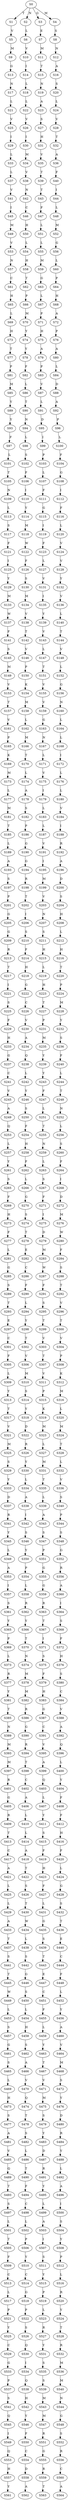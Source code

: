 strict digraph  {
	S0 -> S1 [ label = T ];
	S0 -> S2 [ label = N ];
	S0 -> S3 [ label = G ];
	S0 -> S4 [ label = M ];
	S1 -> S5 [ label = V ];
	S2 -> S6 [ label = L ];
	S3 -> S7 [ label = E ];
	S4 -> S8 [ label = S ];
	S5 -> S9 [ label = M ];
	S6 -> S10 [ label = V ];
	S7 -> S11 [ label = M ];
	S8 -> S12 [ label = N ];
	S9 -> S13 [ label = G ];
	S10 -> S14 [ label = I ];
	S11 -> S15 [ label = T ];
	S12 -> S16 [ label = A ];
	S13 -> S17 [ label = N ];
	S14 -> S18 [ label = L ];
	S15 -> S19 [ label = N ];
	S16 -> S20 [ label = S ];
	S17 -> S21 [ label = L ];
	S18 -> S22 [ label = L ];
	S19 -> S23 [ label = A ];
	S20 -> S24 [ label = L ];
	S21 -> S25 [ label = V ];
	S22 -> S26 [ label = V ];
	S23 -> S27 [ label = S ];
	S24 -> S28 [ label = V ];
	S25 -> S29 [ label = I ];
	S26 -> S30 [ label = I ];
	S27 -> S31 [ label = H ];
	S28 -> S32 [ label = T ];
	S29 -> S33 [ label = L ];
	S30 -> S34 [ label = M ];
	S31 -> S35 [ label = V ];
	S32 -> S36 [ label = A ];
	S33 -> S37 [ label = L ];
	S34 -> S38 [ label = V ];
	S35 -> S39 [ label = T ];
	S36 -> S40 [ label = F ];
	S37 -> S41 [ label = V ];
	S38 -> S42 [ label = N ];
	S39 -> S43 [ label = T ];
	S40 -> S44 [ label = I ];
	S41 -> S45 [ label = I ];
	S42 -> S46 [ label = C ];
	S43 -> S47 [ label = F ];
	S44 -> S48 [ label = L ];
	S45 -> S49 [ label = M ];
	S46 -> S50 [ label = H ];
	S47 -> S51 [ label = L ];
	S48 -> S52 [ label = M ];
	S49 -> S53 [ label = V ];
	S50 -> S54 [ label = L ];
	S51 -> S55 [ label = L ];
	S52 -> S56 [ label = G ];
	S53 -> S57 [ label = N ];
	S54 -> S58 [ label = H ];
	S55 -> S59 [ label = M ];
	S56 -> S60 [ label = L ];
	S57 -> S61 [ label = C ];
	S58 -> S62 [ label = T ];
	S59 -> S63 [ label = G ];
	S60 -> S64 [ label = P ];
	S61 -> S65 [ label = H ];
	S62 -> S66 [ label = P ];
	S63 -> S67 [ label = L ];
	S64 -> S68 [ label = H ];
	S65 -> S69 [ label = L ];
	S66 -> S70 [ label = M ];
	S67 -> S71 [ label = P ];
	S68 -> S72 [ label = A ];
	S69 -> S73 [ label = H ];
	S70 -> S74 [ label = Y ];
	S71 -> S75 [ label = H ];
	S72 -> S76 [ label = P ];
	S73 -> S77 [ label = T ];
	S74 -> S78 [ label = Y ];
	S75 -> S79 [ label = A ];
	S76 -> S80 [ label = A ];
	S77 -> S81 [ label = P ];
	S78 -> S82 [ label = F ];
	S79 -> S83 [ label = P ];
	S80 -> S84 [ label = L ];
	S81 -> S85 [ label = M ];
	S82 -> S86 [ label = L ];
	S83 -> S87 [ label = V ];
	S84 -> S88 [ label = D ];
	S85 -> S89 [ label = Y ];
	S86 -> S90 [ label = T ];
	S87 -> S91 [ label = L ];
	S88 -> S92 [ label = A ];
	S89 -> S93 [ label = Y ];
	S90 -> S94 [ label = N ];
	S91 -> S95 [ label = D ];
	S92 -> S96 [ label = P ];
	S93 -> S97 [ label = F ];
	S94 -> S98 [ label = L ];
	S95 -> S99 [ label = I ];
	S96 -> S100 [ label = L ];
	S97 -> S101 [ label = L ];
	S98 -> S102 [ label = S ];
	S99 -> S103 [ label = P ];
	S100 -> S104 [ label = F ];
	S101 -> S105 [ label = T ];
	S102 -> S106 [ label = F ];
	S103 -> S107 [ label = L ];
	S104 -> S108 [ label = G ];
	S105 -> S109 [ label = N ];
	S106 -> S110 [ label = I ];
	S107 -> S111 [ label = F ];
	S108 -> S112 [ label = I ];
	S109 -> S113 [ label = L ];
	S110 -> S114 [ label = Y ];
	S111 -> S115 [ label = G ];
	S112 -> S116 [ label = F ];
	S113 -> S117 [ label = S ];
	S114 -> S118 [ label = M ];
	S115 -> S119 [ label = I ];
	S116 -> S120 [ label = L ];
	S117 -> S121 [ label = F ];
	S118 -> S122 [ label = W ];
	S119 -> S123 [ label = F ];
	S120 -> S124 [ label = V ];
	S121 -> S125 [ label = I ];
	S122 -> S126 [ label = F ];
	S123 -> S127 [ label = L ];
	S124 -> S128 [ label = V ];
	S125 -> S129 [ label = Y ];
	S126 -> S130 [ label = S ];
	S127 -> S131 [ label = V ];
	S128 -> S132 [ label = Y ];
	S129 -> S133 [ label = M ];
	S130 -> S134 [ label = M ];
	S131 -> S135 [ label = I ];
	S132 -> S136 [ label = V ];
	S133 -> S137 [ label = W ];
	S134 -> S138 [ label = V ];
	S135 -> S139 [ label = Y ];
	S136 -> S140 [ label = L ];
	S137 -> S141 [ label = F ];
	S138 -> S142 [ label = T ];
	S139 -> S143 [ label = V ];
	S140 -> S144 [ label = T ];
	S141 -> S145 [ label = S ];
	S142 -> S146 [ label = V ];
	S143 -> S147 [ label = L ];
	S144 -> S148 [ label = V ];
	S145 -> S149 [ label = M ];
	S146 -> S150 [ label = P ];
	S147 -> S151 [ label = T ];
	S148 -> S152 [ label = L ];
	S149 -> S153 [ label = V ];
	S150 -> S154 [ label = K ];
	S151 -> S155 [ label = V ];
	S152 -> S156 [ label = G ];
	S153 -> S157 [ label = T ];
	S154 -> S158 [ label = M ];
	S155 -> S159 [ label = V ];
	S156 -> S160 [ label = N ];
	S157 -> S161 [ label = V ];
	S158 -> S162 [ label = L ];
	S159 -> S163 [ label = G ];
	S160 -> S164 [ label = L ];
	S161 -> S165 [ label = P ];
	S162 -> S166 [ label = M ];
	S163 -> S167 [ label = N ];
	S164 -> S168 [ label = L ];
	S165 -> S169 [ label = K ];
	S166 -> S170 [ label = T ];
	S167 -> S171 [ label = L ];
	S168 -> S172 [ label = I ];
	S169 -> S173 [ label = M ];
	S170 -> S174 [ label = L ];
	S171 -> S175 [ label = V ];
	S172 -> S176 [ label = L ];
	S173 -> S177 [ label = L ];
	S174 -> S178 [ label = A ];
	S175 -> S179 [ label = I ];
	S176 -> S180 [ label = L ];
	S177 -> S181 [ label = M ];
	S178 -> S182 [ label = S ];
	S179 -> S183 [ label = L ];
	S180 -> S184 [ label = V ];
	S181 -> S185 [ label = T ];
	S182 -> S186 [ label = P ];
	S183 -> S187 [ label = L ];
	S184 -> S188 [ label = I ];
	S185 -> S189 [ label = L ];
	S186 -> S190 [ label = G ];
	S187 -> S191 [ label = V ];
	S188 -> S192 [ label = R ];
	S189 -> S193 [ label = A ];
	S190 -> S194 [ label = G ];
	S191 -> S195 [ label = I ];
	S192 -> S196 [ label = A ];
	S193 -> S197 [ label = S ];
	S194 -> S198 [ label = R ];
	S195 -> S199 [ label = M ];
	S196 -> S200 [ label = D ];
	S197 -> S201 [ label = P ];
	S198 -> S202 [ label = T ];
	S199 -> S203 [ label = V ];
	S200 -> S204 [ label = S ];
	S201 -> S205 [ label = G ];
	S202 -> S206 [ label = I ];
	S203 -> S207 [ label = N ];
	S204 -> S208 [ label = H ];
	S205 -> S209 [ label = G ];
	S206 -> S210 [ label = S ];
	S207 -> S211 [ label = S ];
	S208 -> S212 [ label = L ];
	S209 -> S213 [ label = R ];
	S210 -> S214 [ label = F ];
	S211 -> S215 [ label = H ];
	S212 -> S216 [ label = H ];
	S213 -> S217 [ label = T ];
	S214 -> S218 [ label = H ];
	S215 -> S219 [ label = L ];
	S216 -> S220 [ label = T ];
	S217 -> S221 [ label = I ];
	S218 -> S222 [ label = G ];
	S219 -> S223 [ label = H ];
	S220 -> S224 [ label = P ];
	S221 -> S225 [ label = S ];
	S222 -> S226 [ label = C ];
	S223 -> S227 [ label = T ];
	S224 -> S228 [ label = M ];
	S225 -> S229 [ label = F ];
	S226 -> S230 [ label = V ];
	S227 -> S231 [ label = P ];
	S228 -> S232 [ label = Y ];
	S229 -> S233 [ label = H ];
	S230 -> S234 [ label = A ];
	S231 -> S235 [ label = M ];
	S232 -> S236 [ label = S ];
	S233 -> S237 [ label = G ];
	S234 -> S238 [ label = Q ];
	S235 -> S239 [ label = Y ];
	S236 -> S240 [ label = F ];
	S237 -> S241 [ label = C ];
	S238 -> S242 [ label = L ];
	S239 -> S243 [ label = Y ];
	S240 -> S244 [ label = L ];
	S241 -> S245 [ label = V ];
	S242 -> S246 [ label = Y ];
	S243 -> S247 [ label = F ];
	S244 -> S248 [ label = T ];
	S245 -> S249 [ label = A ];
	S246 -> S250 [ label = S ];
	S247 -> S251 [ label = L ];
	S248 -> S252 [ label = N ];
	S249 -> S253 [ label = Q ];
	S250 -> S254 [ label = F ];
	S251 -> S255 [ label = T ];
	S252 -> S256 [ label = L ];
	S253 -> S257 [ label = L ];
	S254 -> S258 [ label = H ];
	S255 -> S259 [ label = N ];
	S256 -> S260 [ label = S ];
	S257 -> S261 [ label = Y ];
	S258 -> S262 [ label = F ];
	S259 -> S263 [ label = L ];
	S260 -> S264 [ label = F ];
	S261 -> S265 [ label = S ];
	S262 -> S266 [ label = L ];
	S263 -> S267 [ label = S ];
	S264 -> S268 [ label = I ];
	S265 -> S269 [ label = F ];
	S266 -> S270 [ label = G ];
	S267 -> S271 [ label = F ];
	S268 -> S272 [ label = D ];
	S269 -> S273 [ label = H ];
	S270 -> S274 [ label = S ];
	S271 -> S275 [ label = I ];
	S272 -> S276 [ label = M ];
	S273 -> S277 [ label = F ];
	S274 -> S278 [ label = T ];
	S275 -> S279 [ label = D ];
	S276 -> S280 [ label = W ];
	S277 -> S281 [ label = L ];
	S278 -> S282 [ label = E ];
	S279 -> S283 [ label = M ];
	S280 -> S284 [ label = F ];
	S281 -> S285 [ label = G ];
	S282 -> S286 [ label = C ];
	S283 -> S287 [ label = W ];
	S284 -> S288 [ label = S ];
	S285 -> S289 [ label = S ];
	S286 -> S290 [ label = F ];
	S287 -> S291 [ label = F ];
	S288 -> S292 [ label = T ];
	S289 -> S293 [ label = T ];
	S290 -> S294 [ label = L ];
	S291 -> S295 [ label = S ];
	S292 -> S296 [ label = V ];
	S293 -> S297 [ label = E ];
	S294 -> S298 [ label = Y ];
	S295 -> S299 [ label = T ];
	S296 -> S300 [ label = T ];
	S297 -> S301 [ label = C ];
	S298 -> S302 [ label = T ];
	S299 -> S303 [ label = V ];
	S300 -> S304 [ label = V ];
	S301 -> S305 [ label = F ];
	S302 -> S306 [ label = V ];
	S303 -> S307 [ label = T ];
	S304 -> S308 [ label = P ];
	S305 -> S309 [ label = L ];
	S306 -> S310 [ label = M ];
	S307 -> S311 [ label = V ];
	S308 -> S312 [ label = K ];
	S309 -> S313 [ label = Y ];
	S310 -> S314 [ label = S ];
	S311 -> S315 [ label = P ];
	S312 -> S316 [ label = M ];
	S313 -> S317 [ label = T ];
	S314 -> S318 [ label = Y ];
	S315 -> S319 [ label = K ];
	S316 -> S320 [ label = L ];
	S317 -> S321 [ label = V ];
	S318 -> S322 [ label = D ];
	S319 -> S323 [ label = M ];
	S320 -> S324 [ label = M ];
	S321 -> S325 [ label = M ];
	S322 -> S326 [ label = R ];
	S323 -> S327 [ label = L ];
	S324 -> S328 [ label = T ];
	S325 -> S329 [ label = S ];
	S326 -> S330 [ label = Y ];
	S327 -> S331 [ label = M ];
	S328 -> S332 [ label = L ];
	S329 -> S333 [ label = Y ];
	S330 -> S334 [ label = L ];
	S331 -> S335 [ label = T ];
	S332 -> S336 [ label = V ];
	S333 -> S337 [ label = D ];
	S334 -> S338 [ label = A ];
	S335 -> S339 [ label = L ];
	S336 -> S340 [ label = S ];
	S337 -> S341 [ label = R ];
	S338 -> S342 [ label = I ];
	S339 -> S343 [ label = A ];
	S340 -> S344 [ label = P ];
	S341 -> S345 [ label = Y ];
	S342 -> S346 [ label = S ];
	S343 -> S347 [ label = S ];
	S344 -> S348 [ label = S ];
	S345 -> S349 [ label = L ];
	S346 -> S350 [ label = Y ];
	S347 -> S351 [ label = P ];
	S348 -> S352 [ label = G ];
	S349 -> S353 [ label = A ];
	S350 -> S354 [ label = P ];
	S351 -> S355 [ label = G ];
	S352 -> S356 [ label = R ];
	S353 -> S357 [ label = I ];
	S354 -> S358 [ label = L ];
	S355 -> S359 [ label = G ];
	S356 -> S360 [ label = A ];
	S357 -> S361 [ label = S ];
	S358 -> S362 [ label = R ];
	S359 -> S363 [ label = R ];
	S360 -> S364 [ label = I ];
	S361 -> S365 [ label = Y ];
	S362 -> S366 [ label = Y ];
	S363 -> S367 [ label = T ];
	S364 -> S368 [ label = S ];
	S365 -> S369 [ label = P ];
	S366 -> S370 [ label = T ];
	S367 -> S371 [ label = I ];
	S368 -> S372 [ label = F ];
	S369 -> S373 [ label = L ];
	S370 -> S374 [ label = N ];
	S371 -> S375 [ label = S ];
	S372 -> S376 [ label = H ];
	S373 -> S377 [ label = R ];
	S374 -> S378 [ label = M ];
	S375 -> S379 [ label = F ];
	S376 -> S380 [ label = S ];
	S377 -> S381 [ label = Y ];
	S378 -> S382 [ label = M ];
	S379 -> S383 [ label = H ];
	S380 -> S384 [ label = C ];
	S381 -> S385 [ label = T ];
	S382 -> S386 [ label = R ];
	S383 -> S387 [ label = G ];
	S384 -> S388 [ label = V ];
	S385 -> S389 [ label = N ];
	S386 -> S390 [ label = G ];
	S387 -> S391 [ label = C ];
	S388 -> S392 [ label = A ];
	S389 -> S393 [ label = M ];
	S390 -> S394 [ label = R ];
	S391 -> S395 [ label = V ];
	S392 -> S396 [ label = Q ];
	S393 -> S397 [ label = M ];
	S394 -> S398 [ label = T ];
	S395 -> S399 [ label = A ];
	S396 -> S400 [ label = L ];
	S397 -> S401 [ label = R ];
	S398 -> S402 [ label = C ];
	S399 -> S403 [ label = Q ];
	S400 -> S404 [ label = Y ];
	S401 -> S405 [ label = G ];
	S402 -> S406 [ label = A ];
	S403 -> S407 [ label = L ];
	S404 -> S408 [ label = F ];
	S405 -> S409 [ label = R ];
	S406 -> S410 [ label = L ];
	S407 -> S411 [ label = Y ];
	S408 -> S412 [ label = F ];
	S409 -> S413 [ label = T ];
	S410 -> S414 [ label = L ];
	S411 -> S415 [ label = S ];
	S412 -> S416 [ label = H ];
	S413 -> S417 [ label = C ];
	S414 -> S418 [ label = A ];
	S415 -> S419 [ label = F ];
	S416 -> S420 [ label = F ];
	S417 -> S421 [ label = A ];
	S418 -> S422 [ label = T ];
	S419 -> S423 [ label = H ];
	S420 -> S424 [ label = L ];
	S421 -> S425 [ label = L ];
	S422 -> S426 [ label = S ];
	S423 -> S427 [ label = F ];
	S424 -> S428 [ label = G ];
	S425 -> S429 [ label = L ];
	S426 -> S430 [ label = T ];
	S427 -> S431 [ label = L ];
	S428 -> S432 [ label = S ];
	S429 -> S433 [ label = A ];
	S430 -> S434 [ label = W ];
	S431 -> S435 [ label = G ];
	S432 -> S436 [ label = T ];
	S433 -> S437 [ label = T ];
	S434 -> S438 [ label = L ];
	S435 -> S439 [ label = S ];
	S436 -> S440 [ label = E ];
	S437 -> S441 [ label = S ];
	S438 -> S442 [ label = S ];
	S439 -> S443 [ label = T ];
	S440 -> S444 [ label = C ];
	S441 -> S445 [ label = T ];
	S442 -> S446 [ label = G ];
	S443 -> S447 [ label = E ];
	S444 -> S448 [ label = F ];
	S445 -> S449 [ label = W ];
	S446 -> S450 [ label = S ];
	S447 -> S451 [ label = C ];
	S448 -> S452 [ label = L ];
	S449 -> S453 [ label = L ];
	S450 -> S454 [ label = L ];
	S451 -> S455 [ label = F ];
	S452 -> S456 [ label = Y ];
	S453 -> S457 [ label = S ];
	S454 -> S458 [ label = H ];
	S455 -> S459 [ label = L ];
	S456 -> S460 [ label = A ];
	S457 -> S461 [ label = G ];
	S458 -> S462 [ label = S ];
	S459 -> S463 [ label = Y ];
	S460 -> S464 [ label = V ];
	S461 -> S465 [ label = S ];
	S462 -> S466 [ label = A ];
	S463 -> S467 [ label = T ];
	S464 -> S468 [ label = M ];
	S465 -> S469 [ label = L ];
	S466 -> S470 [ label = V ];
	S467 -> S471 [ label = V ];
	S468 -> S472 [ label = S ];
	S469 -> S473 [ label = H ];
	S470 -> S474 [ label = Q ];
	S471 -> S475 [ label = M ];
	S472 -> S476 [ label = Y ];
	S473 -> S477 [ label = S ];
	S474 -> S478 [ label = T ];
	S475 -> S479 [ label = S ];
	S476 -> S480 [ label = D ];
	S477 -> S481 [ label = A ];
	S478 -> S482 [ label = S ];
	S479 -> S483 [ label = Y ];
	S480 -> S484 [ label = R ];
	S481 -> S485 [ label = V ];
	S482 -> S486 [ label = L ];
	S483 -> S487 [ label = D ];
	S484 -> S488 [ label = Y ];
	S485 -> S489 [ label = Q ];
	S486 -> S490 [ label = T ];
	S487 -> S491 [ label = R ];
	S488 -> S492 [ label = L ];
	S489 -> S493 [ label = T ];
	S490 -> S494 [ label = F ];
	S491 -> S495 [ label = Y ];
	S492 -> S496 [ label = A ];
	S493 -> S497 [ label = S ];
	S494 -> S498 [ label = C ];
	S495 -> S499 [ label = L ];
	S496 -> S500 [ label = I ];
	S497 -> S501 [ label = L ];
	S498 -> S502 [ label = L ];
	S499 -> S503 [ label = A ];
	S500 -> S504 [ label = S ];
	S501 -> S505 [ label = T ];
	S502 -> S506 [ label = P ];
	S503 -> S507 [ label = I ];
	S504 -> S508 [ label = Y ];
	S505 -> S509 [ label = F ];
	S506 -> S510 [ label = Y ];
	S507 -> S511 [ label = S ];
	S508 -> S512 [ label = P ];
	S509 -> S513 [ label = C ];
	S510 -> S514 [ label = C ];
	S511 -> S515 [ label = Y ];
	S512 -> S516 [ label = L ];
	S513 -> S517 [ label = L ];
	S514 -> S518 [ label = G ];
	S515 -> S519 [ label = P ];
	S516 -> S520 [ label = R ];
	S517 -> S521 [ label = P ];
	S518 -> S522 [ label = P ];
	S519 -> S523 [ label = L ];
	S520 -> S524 [ label = Y ];
	S521 -> S525 [ label = Y ];
	S522 -> S526 [ label = S ];
	S523 -> S527 [ label = R ];
	S524 -> S528 [ label = T ];
	S525 -> S529 [ label = C ];
	S526 -> S530 [ label = Q ];
	S527 -> S531 [ label = Y ];
	S528 -> S532 [ label = R ];
	S529 -> S533 [ label = G ];
	S530 -> S534 [ label = I ];
	S531 -> S535 [ label = S ];
	S532 -> S536 [ label = M ];
	S533 -> S537 [ label = P ];
	S534 -> S538 [ label = Q ];
	S535 -> S539 [ label = S ];
	S536 -> S540 [ label = M ];
	S537 -> S541 [ label = S ];
	S538 -> S542 [ label = H ];
	S539 -> S543 [ label = M ];
	S540 -> S544 [ label = N ];
	S541 -> S545 [ label = Q ];
	S542 -> S546 [ label = Y ];
	S543 -> S547 [ label = M ];
	S544 -> S548 [ label = G ];
	S545 -> S549 [ label = I ];
	S546 -> S550 [ label = F ];
	S547 -> S551 [ label = R ];
	S548 -> S552 [ label = S ];
	S549 -> S553 [ label = Q ];
	S550 -> S554 [ label = C ];
	S551 -> S555 [ label = G ];
	S552 -> S556 [ label = R ];
	S553 -> S557 [ label = H ];
	S554 -> S558 [ label = D ];
	S555 -> S559 [ label = R ];
	S556 -> S560 [ label = C ];
	S557 -> S561 [ label = Y ];
	S558 -> S562 [ label = A ];
	S559 -> S563 [ label = T ];
	S560 -> S564 [ label = A ];
}
